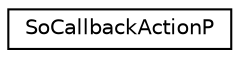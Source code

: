 digraph "Graphical Class Hierarchy"
{
 // LATEX_PDF_SIZE
  edge [fontname="Helvetica",fontsize="10",labelfontname="Helvetica",labelfontsize="10"];
  node [fontname="Helvetica",fontsize="10",shape=record];
  rankdir="LR";
  Node0 [label="SoCallbackActionP",height=0.2,width=0.4,color="black", fillcolor="white", style="filled",URL="$classSoCallbackActionP.html",tooltip=" "];
}
